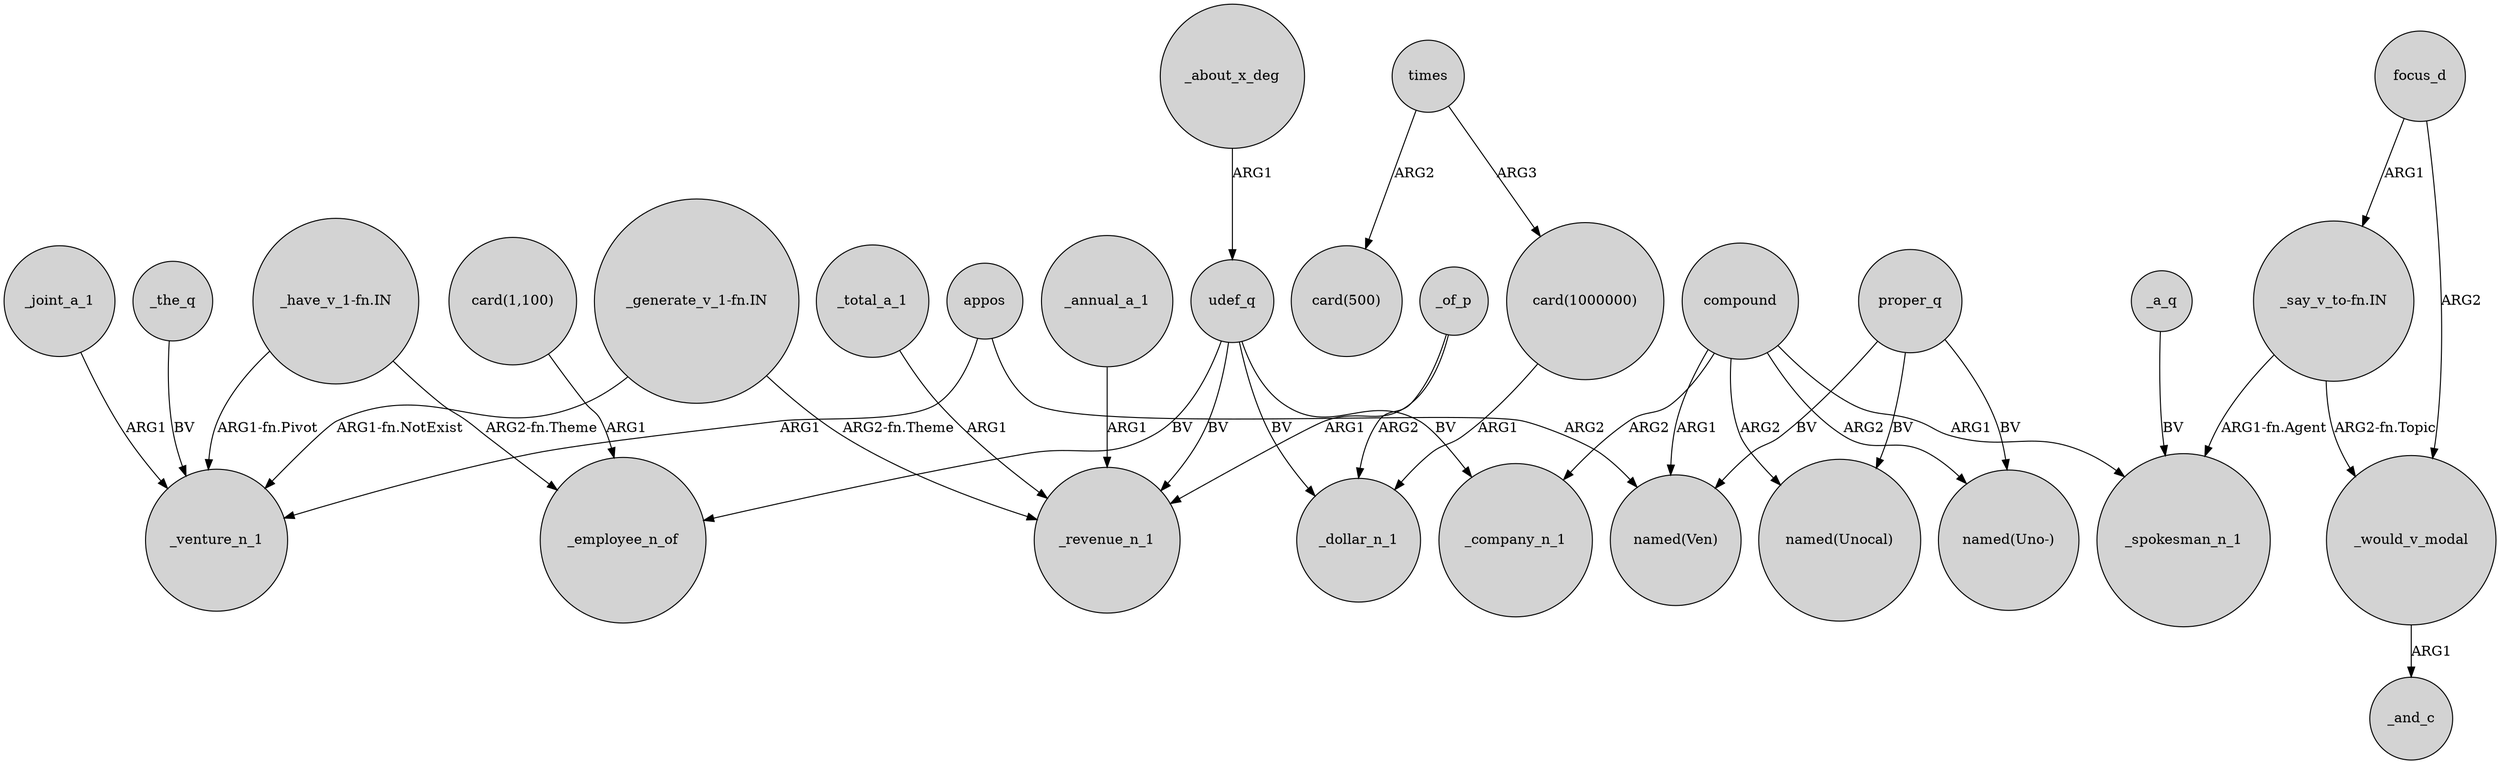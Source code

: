 digraph {
	node [shape=circle style=filled]
	_joint_a_1 -> _venture_n_1 [label=ARG1]
	"_say_v_to-fn.IN" -> _would_v_modal [label="ARG2-fn.Topic"]
	focus_d -> _would_v_modal [label=ARG2]
	"card(1000000)" -> _dollar_n_1 [label=ARG1]
	_would_v_modal -> _and_c [label=ARG1]
	_annual_a_1 -> _revenue_n_1 [label=ARG1]
	udef_q -> _employee_n_of [label=BV]
	compound -> "named(Ven)" [label=ARG1]
	"_have_v_1-fn.IN" -> _venture_n_1 [label="ARG1-fn.Pivot"]
	compound -> _company_n_1 [label=ARG2]
	compound -> "named(Uno-)" [label=ARG2]
	appos -> _venture_n_1 [label=ARG1]
	_about_x_deg -> udef_q [label=ARG1]
	proper_q -> "named(Unocal)" [label=BV]
	"_say_v_to-fn.IN" -> _spokesman_n_1 [label="ARG1-fn.Agent"]
	udef_q -> _revenue_n_1 [label=BV]
	compound -> _spokesman_n_1 [label=ARG1]
	times -> "card(1000000)" [label=ARG3]
	"_generate_v_1-fn.IN" -> _venture_n_1 [label="ARG1-fn.NotExist"]
	times -> "card(500)" [label=ARG2]
	_of_p -> _revenue_n_1 [label=ARG1]
	proper_q -> "named(Ven)" [label=BV]
	_the_q -> _venture_n_1 [label=BV]
	appos -> "named(Ven)" [label=ARG2]
	"_have_v_1-fn.IN" -> _employee_n_of [label="ARG2-fn.Theme"]
	"card(1,100)" -> _employee_n_of [label=ARG1]
	_of_p -> _dollar_n_1 [label=ARG2]
	_a_q -> _spokesman_n_1 [label=BV]
	"_generate_v_1-fn.IN" -> _revenue_n_1 [label="ARG2-fn.Theme"]
	compound -> "named(Unocal)" [label=ARG2]
	udef_q -> _company_n_1 [label=BV]
	udef_q -> _dollar_n_1 [label=BV]
	focus_d -> "_say_v_to-fn.IN" [label=ARG1]
	proper_q -> "named(Uno-)" [label=BV]
	_total_a_1 -> _revenue_n_1 [label=ARG1]
}
